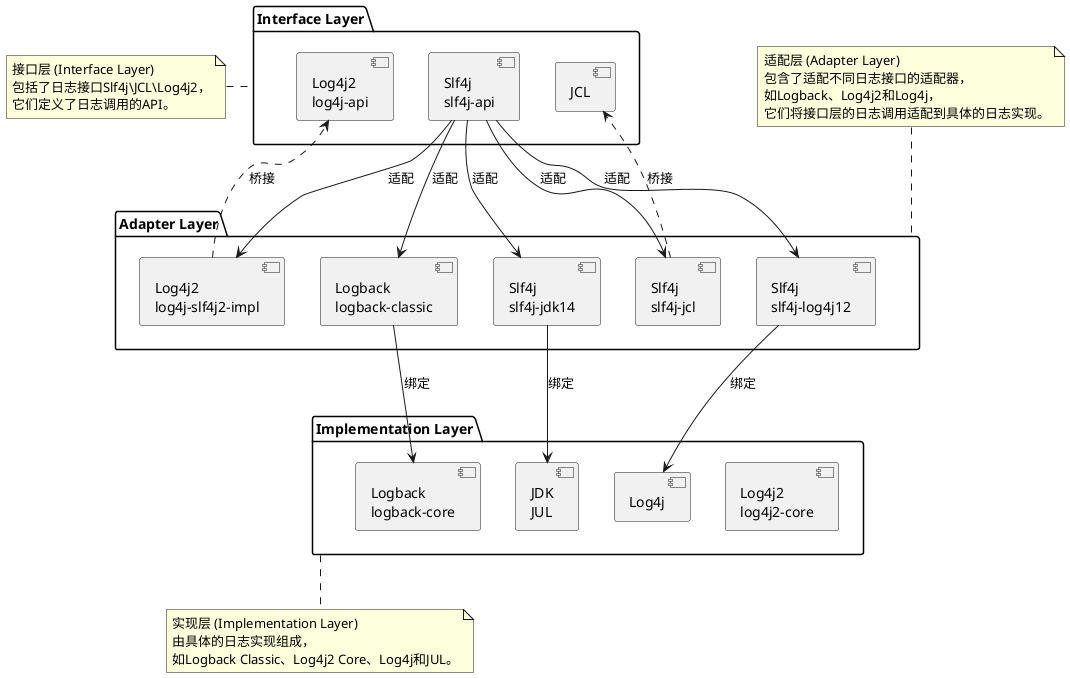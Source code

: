 @startuml

package Interface as "Interface Layer" {
  [Log4j2\nlog4j-api] as Log4j2API
  [Slf4j\nslf4j-api] as Slf4jAPI
  [JCL] as JCLAPI
}

package Adapter as "Adapter Layer" {
  [Log4j2\nlog4j-slf4j2-impl] as Slf4jLog4j2Adapter
  [Logback\nlogback-classic] as LogbackAdapter
  [Slf4j\nslf4j-jcl] as Slf4jJCLAdapter
  [Slf4j\nslf4j-jdk14] as Slf4jJULAdapter
  [Slf4j\nslf4j-log4j12] as Slf4jLog4jAdapter
}

package Impl as "Implementation Layer" {
  [Log4j2\nlog4j2-core] as Log4j2Impl
  [Logback\nlogback-core] as LogbackImpl
  [JDK\nJUL] as JULImpl
  [Log4j] as Log4jImpl
}

Slf4jAPI --> LogbackAdapter:适配
Slf4jAPI --> Slf4jJCLAdapter:适配
Slf4jAPI --> Slf4jLog4jAdapter:适配
Slf4jAPI --> Slf4jLog4j2Adapter:适配
Slf4jAPI --> Slf4jJULAdapter:适配
LogbackAdapter --> LogbackImpl:绑定
Slf4jJCLAdapter ..> JCLAPI:桥接
Slf4jLog4jAdapter --> Log4jImpl:绑定
Slf4jLog4j2Adapter ..> Log4j2API:桥接
Slf4jJULAdapter --> JULImpl:绑定


note left of Interface
  接口层 (Interface Layer)
  包括了日志接口Slf4j\JCL\Log4j2，
  它们定义了日志调用的API。
end note

note top of Adapter
  适配层 (Adapter Layer)
  包含了适配不同日志接口的适配器，
  如Logback、Log4j2和Log4j，
  它们将接口层的日志调用适配到具体的日志实现。
end note

note bottom of Impl
    实现层 (Implementation Layer)
    由具体的日志实现组成，
    如Logback Classic、Log4j2 Core、Log4j和JUL。
end note

@enduml
